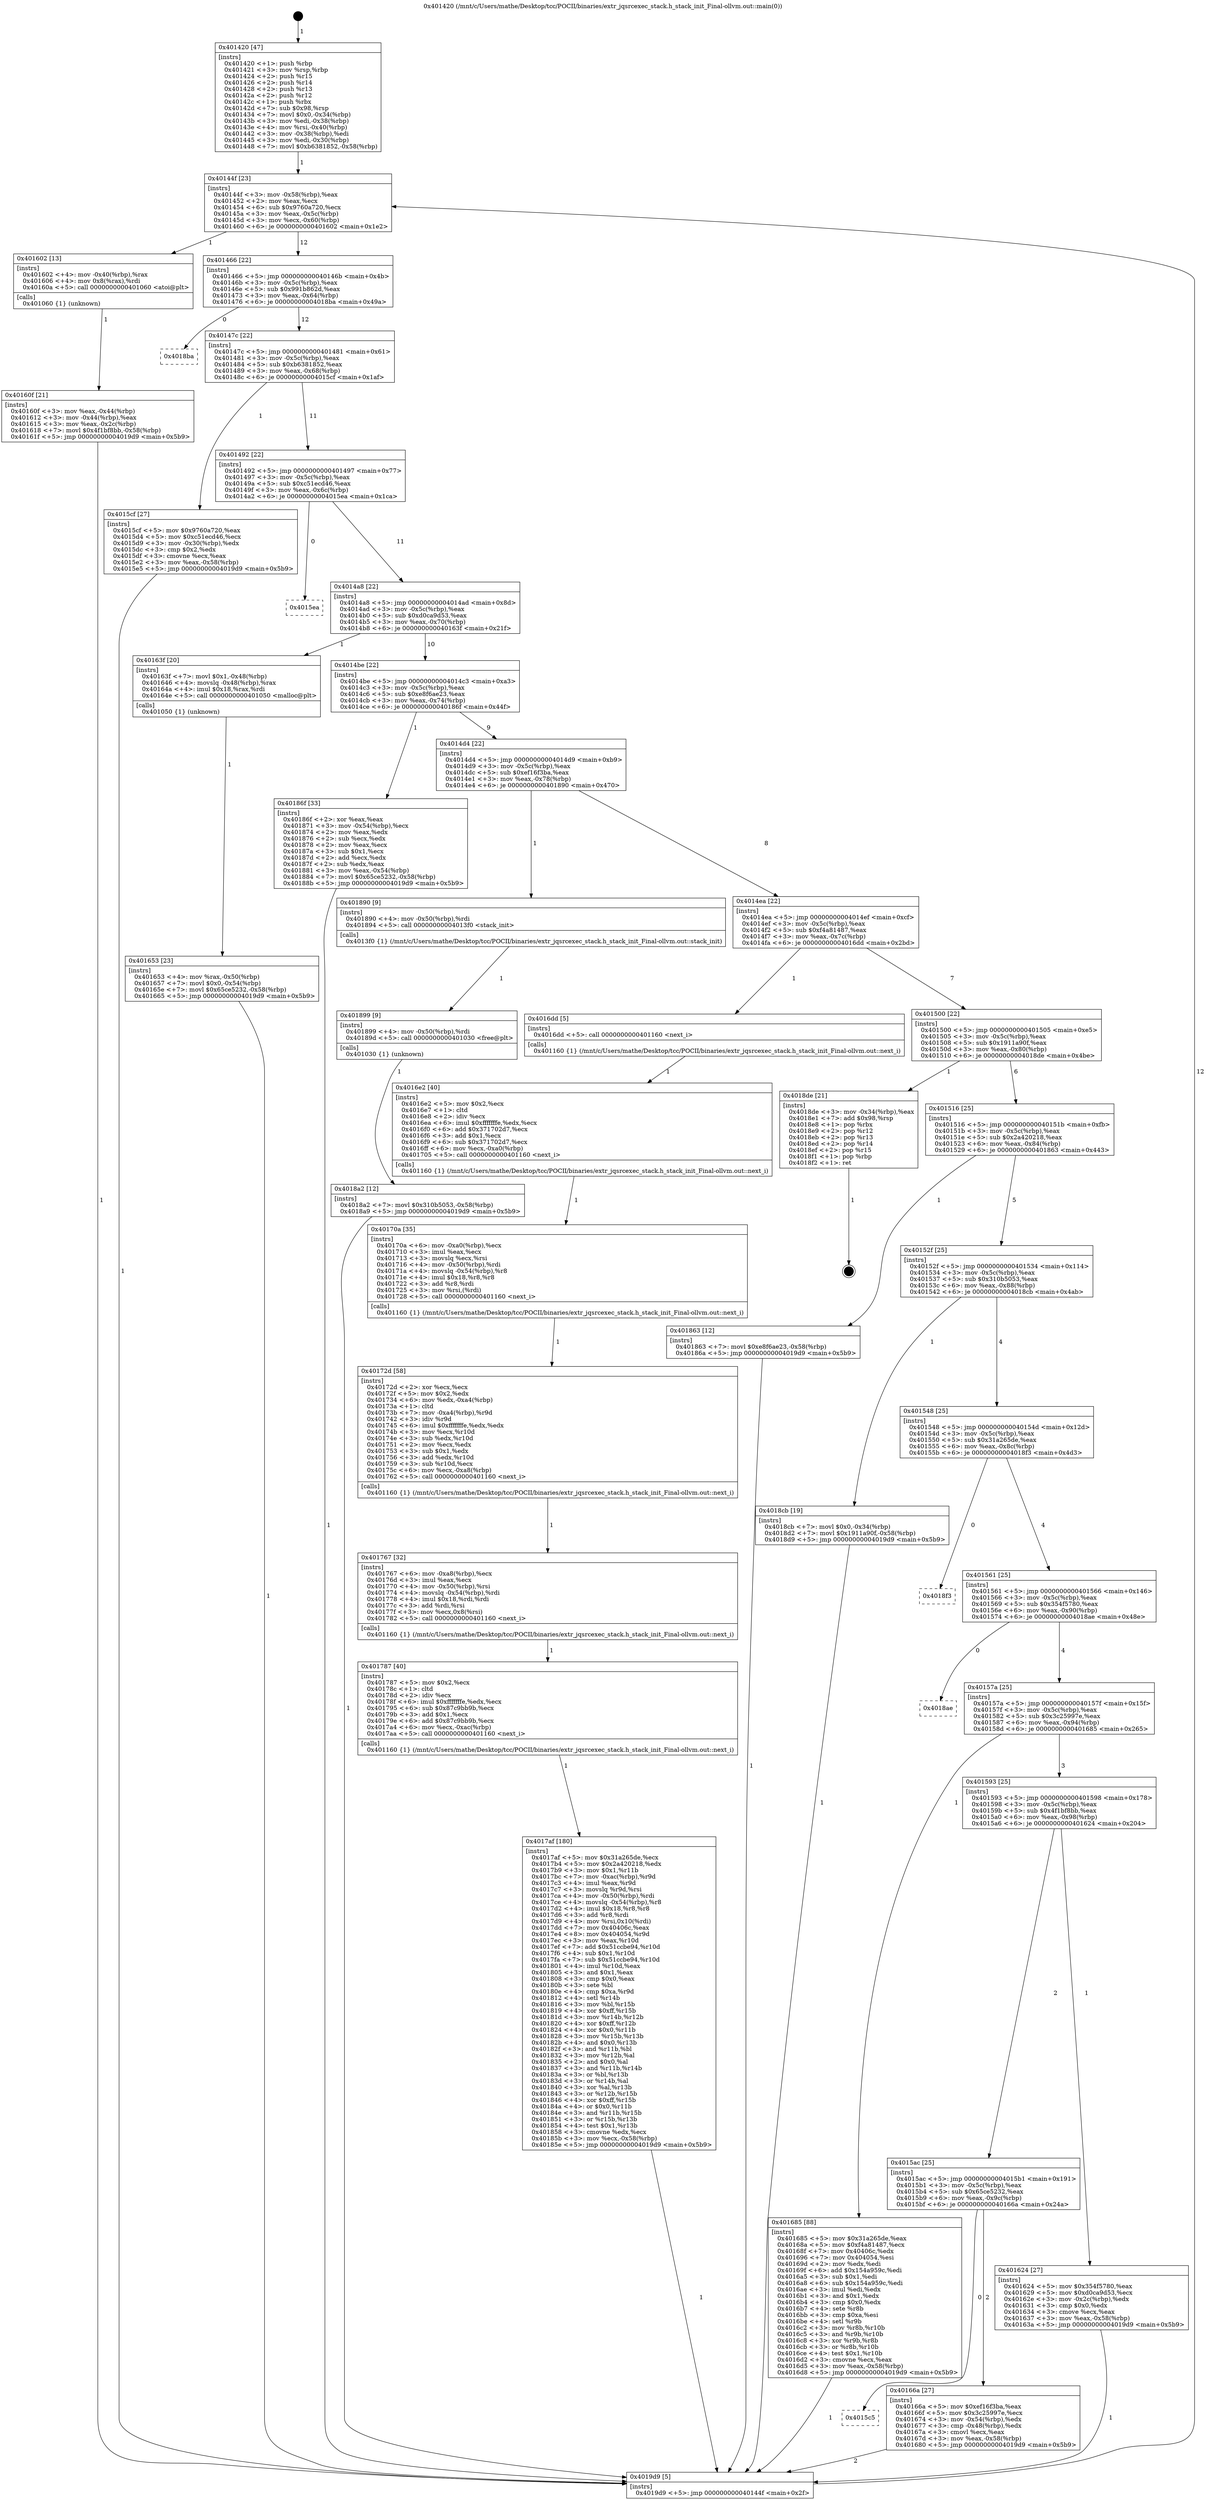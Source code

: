 digraph "0x401420" {
  label = "0x401420 (/mnt/c/Users/mathe/Desktop/tcc/POCII/binaries/extr_jqsrcexec_stack.h_stack_init_Final-ollvm.out::main(0))"
  labelloc = "t"
  node[shape=record]

  Entry [label="",width=0.3,height=0.3,shape=circle,fillcolor=black,style=filled]
  "0x40144f" [label="{
     0x40144f [23]\l
     | [instrs]\l
     &nbsp;&nbsp;0x40144f \<+3\>: mov -0x58(%rbp),%eax\l
     &nbsp;&nbsp;0x401452 \<+2\>: mov %eax,%ecx\l
     &nbsp;&nbsp;0x401454 \<+6\>: sub $0x9760a720,%ecx\l
     &nbsp;&nbsp;0x40145a \<+3\>: mov %eax,-0x5c(%rbp)\l
     &nbsp;&nbsp;0x40145d \<+3\>: mov %ecx,-0x60(%rbp)\l
     &nbsp;&nbsp;0x401460 \<+6\>: je 0000000000401602 \<main+0x1e2\>\l
  }"]
  "0x401602" [label="{
     0x401602 [13]\l
     | [instrs]\l
     &nbsp;&nbsp;0x401602 \<+4\>: mov -0x40(%rbp),%rax\l
     &nbsp;&nbsp;0x401606 \<+4\>: mov 0x8(%rax),%rdi\l
     &nbsp;&nbsp;0x40160a \<+5\>: call 0000000000401060 \<atoi@plt\>\l
     | [calls]\l
     &nbsp;&nbsp;0x401060 \{1\} (unknown)\l
  }"]
  "0x401466" [label="{
     0x401466 [22]\l
     | [instrs]\l
     &nbsp;&nbsp;0x401466 \<+5\>: jmp 000000000040146b \<main+0x4b\>\l
     &nbsp;&nbsp;0x40146b \<+3\>: mov -0x5c(%rbp),%eax\l
     &nbsp;&nbsp;0x40146e \<+5\>: sub $0x991b862d,%eax\l
     &nbsp;&nbsp;0x401473 \<+3\>: mov %eax,-0x64(%rbp)\l
     &nbsp;&nbsp;0x401476 \<+6\>: je 00000000004018ba \<main+0x49a\>\l
  }"]
  Exit [label="",width=0.3,height=0.3,shape=circle,fillcolor=black,style=filled,peripheries=2]
  "0x4018ba" [label="{
     0x4018ba\l
  }", style=dashed]
  "0x40147c" [label="{
     0x40147c [22]\l
     | [instrs]\l
     &nbsp;&nbsp;0x40147c \<+5\>: jmp 0000000000401481 \<main+0x61\>\l
     &nbsp;&nbsp;0x401481 \<+3\>: mov -0x5c(%rbp),%eax\l
     &nbsp;&nbsp;0x401484 \<+5\>: sub $0xb6381852,%eax\l
     &nbsp;&nbsp;0x401489 \<+3\>: mov %eax,-0x68(%rbp)\l
     &nbsp;&nbsp;0x40148c \<+6\>: je 00000000004015cf \<main+0x1af\>\l
  }"]
  "0x4018a2" [label="{
     0x4018a2 [12]\l
     | [instrs]\l
     &nbsp;&nbsp;0x4018a2 \<+7\>: movl $0x310b5053,-0x58(%rbp)\l
     &nbsp;&nbsp;0x4018a9 \<+5\>: jmp 00000000004019d9 \<main+0x5b9\>\l
  }"]
  "0x4015cf" [label="{
     0x4015cf [27]\l
     | [instrs]\l
     &nbsp;&nbsp;0x4015cf \<+5\>: mov $0x9760a720,%eax\l
     &nbsp;&nbsp;0x4015d4 \<+5\>: mov $0xc51ecd46,%ecx\l
     &nbsp;&nbsp;0x4015d9 \<+3\>: mov -0x30(%rbp),%edx\l
     &nbsp;&nbsp;0x4015dc \<+3\>: cmp $0x2,%edx\l
     &nbsp;&nbsp;0x4015df \<+3\>: cmovne %ecx,%eax\l
     &nbsp;&nbsp;0x4015e2 \<+3\>: mov %eax,-0x58(%rbp)\l
     &nbsp;&nbsp;0x4015e5 \<+5\>: jmp 00000000004019d9 \<main+0x5b9\>\l
  }"]
  "0x401492" [label="{
     0x401492 [22]\l
     | [instrs]\l
     &nbsp;&nbsp;0x401492 \<+5\>: jmp 0000000000401497 \<main+0x77\>\l
     &nbsp;&nbsp;0x401497 \<+3\>: mov -0x5c(%rbp),%eax\l
     &nbsp;&nbsp;0x40149a \<+5\>: sub $0xc51ecd46,%eax\l
     &nbsp;&nbsp;0x40149f \<+3\>: mov %eax,-0x6c(%rbp)\l
     &nbsp;&nbsp;0x4014a2 \<+6\>: je 00000000004015ea \<main+0x1ca\>\l
  }"]
  "0x4019d9" [label="{
     0x4019d9 [5]\l
     | [instrs]\l
     &nbsp;&nbsp;0x4019d9 \<+5\>: jmp 000000000040144f \<main+0x2f\>\l
  }"]
  "0x401420" [label="{
     0x401420 [47]\l
     | [instrs]\l
     &nbsp;&nbsp;0x401420 \<+1\>: push %rbp\l
     &nbsp;&nbsp;0x401421 \<+3\>: mov %rsp,%rbp\l
     &nbsp;&nbsp;0x401424 \<+2\>: push %r15\l
     &nbsp;&nbsp;0x401426 \<+2\>: push %r14\l
     &nbsp;&nbsp;0x401428 \<+2\>: push %r13\l
     &nbsp;&nbsp;0x40142a \<+2\>: push %r12\l
     &nbsp;&nbsp;0x40142c \<+1\>: push %rbx\l
     &nbsp;&nbsp;0x40142d \<+7\>: sub $0x98,%rsp\l
     &nbsp;&nbsp;0x401434 \<+7\>: movl $0x0,-0x34(%rbp)\l
     &nbsp;&nbsp;0x40143b \<+3\>: mov %edi,-0x38(%rbp)\l
     &nbsp;&nbsp;0x40143e \<+4\>: mov %rsi,-0x40(%rbp)\l
     &nbsp;&nbsp;0x401442 \<+3\>: mov -0x38(%rbp),%edi\l
     &nbsp;&nbsp;0x401445 \<+3\>: mov %edi,-0x30(%rbp)\l
     &nbsp;&nbsp;0x401448 \<+7\>: movl $0xb6381852,-0x58(%rbp)\l
  }"]
  "0x40160f" [label="{
     0x40160f [21]\l
     | [instrs]\l
     &nbsp;&nbsp;0x40160f \<+3\>: mov %eax,-0x44(%rbp)\l
     &nbsp;&nbsp;0x401612 \<+3\>: mov -0x44(%rbp),%eax\l
     &nbsp;&nbsp;0x401615 \<+3\>: mov %eax,-0x2c(%rbp)\l
     &nbsp;&nbsp;0x401618 \<+7\>: movl $0x4f1bf8bb,-0x58(%rbp)\l
     &nbsp;&nbsp;0x40161f \<+5\>: jmp 00000000004019d9 \<main+0x5b9\>\l
  }"]
  "0x401899" [label="{
     0x401899 [9]\l
     | [instrs]\l
     &nbsp;&nbsp;0x401899 \<+4\>: mov -0x50(%rbp),%rdi\l
     &nbsp;&nbsp;0x40189d \<+5\>: call 0000000000401030 \<free@plt\>\l
     | [calls]\l
     &nbsp;&nbsp;0x401030 \{1\} (unknown)\l
  }"]
  "0x4015ea" [label="{
     0x4015ea\l
  }", style=dashed]
  "0x4014a8" [label="{
     0x4014a8 [22]\l
     | [instrs]\l
     &nbsp;&nbsp;0x4014a8 \<+5\>: jmp 00000000004014ad \<main+0x8d\>\l
     &nbsp;&nbsp;0x4014ad \<+3\>: mov -0x5c(%rbp),%eax\l
     &nbsp;&nbsp;0x4014b0 \<+5\>: sub $0xd0ca9d53,%eax\l
     &nbsp;&nbsp;0x4014b5 \<+3\>: mov %eax,-0x70(%rbp)\l
     &nbsp;&nbsp;0x4014b8 \<+6\>: je 000000000040163f \<main+0x21f\>\l
  }"]
  "0x4017af" [label="{
     0x4017af [180]\l
     | [instrs]\l
     &nbsp;&nbsp;0x4017af \<+5\>: mov $0x31a265de,%ecx\l
     &nbsp;&nbsp;0x4017b4 \<+5\>: mov $0x2a420218,%edx\l
     &nbsp;&nbsp;0x4017b9 \<+3\>: mov $0x1,%r11b\l
     &nbsp;&nbsp;0x4017bc \<+7\>: mov -0xac(%rbp),%r9d\l
     &nbsp;&nbsp;0x4017c3 \<+4\>: imul %eax,%r9d\l
     &nbsp;&nbsp;0x4017c7 \<+3\>: movslq %r9d,%rsi\l
     &nbsp;&nbsp;0x4017ca \<+4\>: mov -0x50(%rbp),%rdi\l
     &nbsp;&nbsp;0x4017ce \<+4\>: movslq -0x54(%rbp),%r8\l
     &nbsp;&nbsp;0x4017d2 \<+4\>: imul $0x18,%r8,%r8\l
     &nbsp;&nbsp;0x4017d6 \<+3\>: add %r8,%rdi\l
     &nbsp;&nbsp;0x4017d9 \<+4\>: mov %rsi,0x10(%rdi)\l
     &nbsp;&nbsp;0x4017dd \<+7\>: mov 0x40406c,%eax\l
     &nbsp;&nbsp;0x4017e4 \<+8\>: mov 0x404054,%r9d\l
     &nbsp;&nbsp;0x4017ec \<+3\>: mov %eax,%r10d\l
     &nbsp;&nbsp;0x4017ef \<+7\>: add $0x51ccbe94,%r10d\l
     &nbsp;&nbsp;0x4017f6 \<+4\>: sub $0x1,%r10d\l
     &nbsp;&nbsp;0x4017fa \<+7\>: sub $0x51ccbe94,%r10d\l
     &nbsp;&nbsp;0x401801 \<+4\>: imul %r10d,%eax\l
     &nbsp;&nbsp;0x401805 \<+3\>: and $0x1,%eax\l
     &nbsp;&nbsp;0x401808 \<+3\>: cmp $0x0,%eax\l
     &nbsp;&nbsp;0x40180b \<+3\>: sete %bl\l
     &nbsp;&nbsp;0x40180e \<+4\>: cmp $0xa,%r9d\l
     &nbsp;&nbsp;0x401812 \<+4\>: setl %r14b\l
     &nbsp;&nbsp;0x401816 \<+3\>: mov %bl,%r15b\l
     &nbsp;&nbsp;0x401819 \<+4\>: xor $0xff,%r15b\l
     &nbsp;&nbsp;0x40181d \<+3\>: mov %r14b,%r12b\l
     &nbsp;&nbsp;0x401820 \<+4\>: xor $0xff,%r12b\l
     &nbsp;&nbsp;0x401824 \<+4\>: xor $0x0,%r11b\l
     &nbsp;&nbsp;0x401828 \<+3\>: mov %r15b,%r13b\l
     &nbsp;&nbsp;0x40182b \<+4\>: and $0x0,%r13b\l
     &nbsp;&nbsp;0x40182f \<+3\>: and %r11b,%bl\l
     &nbsp;&nbsp;0x401832 \<+3\>: mov %r12b,%al\l
     &nbsp;&nbsp;0x401835 \<+2\>: and $0x0,%al\l
     &nbsp;&nbsp;0x401837 \<+3\>: and %r11b,%r14b\l
     &nbsp;&nbsp;0x40183a \<+3\>: or %bl,%r13b\l
     &nbsp;&nbsp;0x40183d \<+3\>: or %r14b,%al\l
     &nbsp;&nbsp;0x401840 \<+3\>: xor %al,%r13b\l
     &nbsp;&nbsp;0x401843 \<+3\>: or %r12b,%r15b\l
     &nbsp;&nbsp;0x401846 \<+4\>: xor $0xff,%r15b\l
     &nbsp;&nbsp;0x40184a \<+4\>: or $0x0,%r11b\l
     &nbsp;&nbsp;0x40184e \<+3\>: and %r11b,%r15b\l
     &nbsp;&nbsp;0x401851 \<+3\>: or %r15b,%r13b\l
     &nbsp;&nbsp;0x401854 \<+4\>: test $0x1,%r13b\l
     &nbsp;&nbsp;0x401858 \<+3\>: cmovne %edx,%ecx\l
     &nbsp;&nbsp;0x40185b \<+3\>: mov %ecx,-0x58(%rbp)\l
     &nbsp;&nbsp;0x40185e \<+5\>: jmp 00000000004019d9 \<main+0x5b9\>\l
  }"]
  "0x40163f" [label="{
     0x40163f [20]\l
     | [instrs]\l
     &nbsp;&nbsp;0x40163f \<+7\>: movl $0x1,-0x48(%rbp)\l
     &nbsp;&nbsp;0x401646 \<+4\>: movslq -0x48(%rbp),%rax\l
     &nbsp;&nbsp;0x40164a \<+4\>: imul $0x18,%rax,%rdi\l
     &nbsp;&nbsp;0x40164e \<+5\>: call 0000000000401050 \<malloc@plt\>\l
     | [calls]\l
     &nbsp;&nbsp;0x401050 \{1\} (unknown)\l
  }"]
  "0x4014be" [label="{
     0x4014be [22]\l
     | [instrs]\l
     &nbsp;&nbsp;0x4014be \<+5\>: jmp 00000000004014c3 \<main+0xa3\>\l
     &nbsp;&nbsp;0x4014c3 \<+3\>: mov -0x5c(%rbp),%eax\l
     &nbsp;&nbsp;0x4014c6 \<+5\>: sub $0xe8f6ae23,%eax\l
     &nbsp;&nbsp;0x4014cb \<+3\>: mov %eax,-0x74(%rbp)\l
     &nbsp;&nbsp;0x4014ce \<+6\>: je 000000000040186f \<main+0x44f\>\l
  }"]
  "0x401787" [label="{
     0x401787 [40]\l
     | [instrs]\l
     &nbsp;&nbsp;0x401787 \<+5\>: mov $0x2,%ecx\l
     &nbsp;&nbsp;0x40178c \<+1\>: cltd\l
     &nbsp;&nbsp;0x40178d \<+2\>: idiv %ecx\l
     &nbsp;&nbsp;0x40178f \<+6\>: imul $0xfffffffe,%edx,%ecx\l
     &nbsp;&nbsp;0x401795 \<+6\>: sub $0x87c9bb9b,%ecx\l
     &nbsp;&nbsp;0x40179b \<+3\>: add $0x1,%ecx\l
     &nbsp;&nbsp;0x40179e \<+6\>: add $0x87c9bb9b,%ecx\l
     &nbsp;&nbsp;0x4017a4 \<+6\>: mov %ecx,-0xac(%rbp)\l
     &nbsp;&nbsp;0x4017aa \<+5\>: call 0000000000401160 \<next_i\>\l
     | [calls]\l
     &nbsp;&nbsp;0x401160 \{1\} (/mnt/c/Users/mathe/Desktop/tcc/POCII/binaries/extr_jqsrcexec_stack.h_stack_init_Final-ollvm.out::next_i)\l
  }"]
  "0x40186f" [label="{
     0x40186f [33]\l
     | [instrs]\l
     &nbsp;&nbsp;0x40186f \<+2\>: xor %eax,%eax\l
     &nbsp;&nbsp;0x401871 \<+3\>: mov -0x54(%rbp),%ecx\l
     &nbsp;&nbsp;0x401874 \<+2\>: mov %eax,%edx\l
     &nbsp;&nbsp;0x401876 \<+2\>: sub %ecx,%edx\l
     &nbsp;&nbsp;0x401878 \<+2\>: mov %eax,%ecx\l
     &nbsp;&nbsp;0x40187a \<+3\>: sub $0x1,%ecx\l
     &nbsp;&nbsp;0x40187d \<+2\>: add %ecx,%edx\l
     &nbsp;&nbsp;0x40187f \<+2\>: sub %edx,%eax\l
     &nbsp;&nbsp;0x401881 \<+3\>: mov %eax,-0x54(%rbp)\l
     &nbsp;&nbsp;0x401884 \<+7\>: movl $0x65ce5232,-0x58(%rbp)\l
     &nbsp;&nbsp;0x40188b \<+5\>: jmp 00000000004019d9 \<main+0x5b9\>\l
  }"]
  "0x4014d4" [label="{
     0x4014d4 [22]\l
     | [instrs]\l
     &nbsp;&nbsp;0x4014d4 \<+5\>: jmp 00000000004014d9 \<main+0xb9\>\l
     &nbsp;&nbsp;0x4014d9 \<+3\>: mov -0x5c(%rbp),%eax\l
     &nbsp;&nbsp;0x4014dc \<+5\>: sub $0xef16f3ba,%eax\l
     &nbsp;&nbsp;0x4014e1 \<+3\>: mov %eax,-0x78(%rbp)\l
     &nbsp;&nbsp;0x4014e4 \<+6\>: je 0000000000401890 \<main+0x470\>\l
  }"]
  "0x401767" [label="{
     0x401767 [32]\l
     | [instrs]\l
     &nbsp;&nbsp;0x401767 \<+6\>: mov -0xa8(%rbp),%ecx\l
     &nbsp;&nbsp;0x40176d \<+3\>: imul %eax,%ecx\l
     &nbsp;&nbsp;0x401770 \<+4\>: mov -0x50(%rbp),%rsi\l
     &nbsp;&nbsp;0x401774 \<+4\>: movslq -0x54(%rbp),%rdi\l
     &nbsp;&nbsp;0x401778 \<+4\>: imul $0x18,%rdi,%rdi\l
     &nbsp;&nbsp;0x40177c \<+3\>: add %rdi,%rsi\l
     &nbsp;&nbsp;0x40177f \<+3\>: mov %ecx,0x8(%rsi)\l
     &nbsp;&nbsp;0x401782 \<+5\>: call 0000000000401160 \<next_i\>\l
     | [calls]\l
     &nbsp;&nbsp;0x401160 \{1\} (/mnt/c/Users/mathe/Desktop/tcc/POCII/binaries/extr_jqsrcexec_stack.h_stack_init_Final-ollvm.out::next_i)\l
  }"]
  "0x401890" [label="{
     0x401890 [9]\l
     | [instrs]\l
     &nbsp;&nbsp;0x401890 \<+4\>: mov -0x50(%rbp),%rdi\l
     &nbsp;&nbsp;0x401894 \<+5\>: call 00000000004013f0 \<stack_init\>\l
     | [calls]\l
     &nbsp;&nbsp;0x4013f0 \{1\} (/mnt/c/Users/mathe/Desktop/tcc/POCII/binaries/extr_jqsrcexec_stack.h_stack_init_Final-ollvm.out::stack_init)\l
  }"]
  "0x4014ea" [label="{
     0x4014ea [22]\l
     | [instrs]\l
     &nbsp;&nbsp;0x4014ea \<+5\>: jmp 00000000004014ef \<main+0xcf\>\l
     &nbsp;&nbsp;0x4014ef \<+3\>: mov -0x5c(%rbp),%eax\l
     &nbsp;&nbsp;0x4014f2 \<+5\>: sub $0xf4a81487,%eax\l
     &nbsp;&nbsp;0x4014f7 \<+3\>: mov %eax,-0x7c(%rbp)\l
     &nbsp;&nbsp;0x4014fa \<+6\>: je 00000000004016dd \<main+0x2bd\>\l
  }"]
  "0x40172d" [label="{
     0x40172d [58]\l
     | [instrs]\l
     &nbsp;&nbsp;0x40172d \<+2\>: xor %ecx,%ecx\l
     &nbsp;&nbsp;0x40172f \<+5\>: mov $0x2,%edx\l
     &nbsp;&nbsp;0x401734 \<+6\>: mov %edx,-0xa4(%rbp)\l
     &nbsp;&nbsp;0x40173a \<+1\>: cltd\l
     &nbsp;&nbsp;0x40173b \<+7\>: mov -0xa4(%rbp),%r9d\l
     &nbsp;&nbsp;0x401742 \<+3\>: idiv %r9d\l
     &nbsp;&nbsp;0x401745 \<+6\>: imul $0xfffffffe,%edx,%edx\l
     &nbsp;&nbsp;0x40174b \<+3\>: mov %ecx,%r10d\l
     &nbsp;&nbsp;0x40174e \<+3\>: sub %edx,%r10d\l
     &nbsp;&nbsp;0x401751 \<+2\>: mov %ecx,%edx\l
     &nbsp;&nbsp;0x401753 \<+3\>: sub $0x1,%edx\l
     &nbsp;&nbsp;0x401756 \<+3\>: add %edx,%r10d\l
     &nbsp;&nbsp;0x401759 \<+3\>: sub %r10d,%ecx\l
     &nbsp;&nbsp;0x40175c \<+6\>: mov %ecx,-0xa8(%rbp)\l
     &nbsp;&nbsp;0x401762 \<+5\>: call 0000000000401160 \<next_i\>\l
     | [calls]\l
     &nbsp;&nbsp;0x401160 \{1\} (/mnt/c/Users/mathe/Desktop/tcc/POCII/binaries/extr_jqsrcexec_stack.h_stack_init_Final-ollvm.out::next_i)\l
  }"]
  "0x4016dd" [label="{
     0x4016dd [5]\l
     | [instrs]\l
     &nbsp;&nbsp;0x4016dd \<+5\>: call 0000000000401160 \<next_i\>\l
     | [calls]\l
     &nbsp;&nbsp;0x401160 \{1\} (/mnt/c/Users/mathe/Desktop/tcc/POCII/binaries/extr_jqsrcexec_stack.h_stack_init_Final-ollvm.out::next_i)\l
  }"]
  "0x401500" [label="{
     0x401500 [22]\l
     | [instrs]\l
     &nbsp;&nbsp;0x401500 \<+5\>: jmp 0000000000401505 \<main+0xe5\>\l
     &nbsp;&nbsp;0x401505 \<+3\>: mov -0x5c(%rbp),%eax\l
     &nbsp;&nbsp;0x401508 \<+5\>: sub $0x1911a90f,%eax\l
     &nbsp;&nbsp;0x40150d \<+3\>: mov %eax,-0x80(%rbp)\l
     &nbsp;&nbsp;0x401510 \<+6\>: je 00000000004018de \<main+0x4be\>\l
  }"]
  "0x40170a" [label="{
     0x40170a [35]\l
     | [instrs]\l
     &nbsp;&nbsp;0x40170a \<+6\>: mov -0xa0(%rbp),%ecx\l
     &nbsp;&nbsp;0x401710 \<+3\>: imul %eax,%ecx\l
     &nbsp;&nbsp;0x401713 \<+3\>: movslq %ecx,%rsi\l
     &nbsp;&nbsp;0x401716 \<+4\>: mov -0x50(%rbp),%rdi\l
     &nbsp;&nbsp;0x40171a \<+4\>: movslq -0x54(%rbp),%r8\l
     &nbsp;&nbsp;0x40171e \<+4\>: imul $0x18,%r8,%r8\l
     &nbsp;&nbsp;0x401722 \<+3\>: add %r8,%rdi\l
     &nbsp;&nbsp;0x401725 \<+3\>: mov %rsi,(%rdi)\l
     &nbsp;&nbsp;0x401728 \<+5\>: call 0000000000401160 \<next_i\>\l
     | [calls]\l
     &nbsp;&nbsp;0x401160 \{1\} (/mnt/c/Users/mathe/Desktop/tcc/POCII/binaries/extr_jqsrcexec_stack.h_stack_init_Final-ollvm.out::next_i)\l
  }"]
  "0x4018de" [label="{
     0x4018de [21]\l
     | [instrs]\l
     &nbsp;&nbsp;0x4018de \<+3\>: mov -0x34(%rbp),%eax\l
     &nbsp;&nbsp;0x4018e1 \<+7\>: add $0x98,%rsp\l
     &nbsp;&nbsp;0x4018e8 \<+1\>: pop %rbx\l
     &nbsp;&nbsp;0x4018e9 \<+2\>: pop %r12\l
     &nbsp;&nbsp;0x4018eb \<+2\>: pop %r13\l
     &nbsp;&nbsp;0x4018ed \<+2\>: pop %r14\l
     &nbsp;&nbsp;0x4018ef \<+2\>: pop %r15\l
     &nbsp;&nbsp;0x4018f1 \<+1\>: pop %rbp\l
     &nbsp;&nbsp;0x4018f2 \<+1\>: ret\l
  }"]
  "0x401516" [label="{
     0x401516 [25]\l
     | [instrs]\l
     &nbsp;&nbsp;0x401516 \<+5\>: jmp 000000000040151b \<main+0xfb\>\l
     &nbsp;&nbsp;0x40151b \<+3\>: mov -0x5c(%rbp),%eax\l
     &nbsp;&nbsp;0x40151e \<+5\>: sub $0x2a420218,%eax\l
     &nbsp;&nbsp;0x401523 \<+6\>: mov %eax,-0x84(%rbp)\l
     &nbsp;&nbsp;0x401529 \<+6\>: je 0000000000401863 \<main+0x443\>\l
  }"]
  "0x4016e2" [label="{
     0x4016e2 [40]\l
     | [instrs]\l
     &nbsp;&nbsp;0x4016e2 \<+5\>: mov $0x2,%ecx\l
     &nbsp;&nbsp;0x4016e7 \<+1\>: cltd\l
     &nbsp;&nbsp;0x4016e8 \<+2\>: idiv %ecx\l
     &nbsp;&nbsp;0x4016ea \<+6\>: imul $0xfffffffe,%edx,%ecx\l
     &nbsp;&nbsp;0x4016f0 \<+6\>: add $0x371702d7,%ecx\l
     &nbsp;&nbsp;0x4016f6 \<+3\>: add $0x1,%ecx\l
     &nbsp;&nbsp;0x4016f9 \<+6\>: sub $0x371702d7,%ecx\l
     &nbsp;&nbsp;0x4016ff \<+6\>: mov %ecx,-0xa0(%rbp)\l
     &nbsp;&nbsp;0x401705 \<+5\>: call 0000000000401160 \<next_i\>\l
     | [calls]\l
     &nbsp;&nbsp;0x401160 \{1\} (/mnt/c/Users/mathe/Desktop/tcc/POCII/binaries/extr_jqsrcexec_stack.h_stack_init_Final-ollvm.out::next_i)\l
  }"]
  "0x401863" [label="{
     0x401863 [12]\l
     | [instrs]\l
     &nbsp;&nbsp;0x401863 \<+7\>: movl $0xe8f6ae23,-0x58(%rbp)\l
     &nbsp;&nbsp;0x40186a \<+5\>: jmp 00000000004019d9 \<main+0x5b9\>\l
  }"]
  "0x40152f" [label="{
     0x40152f [25]\l
     | [instrs]\l
     &nbsp;&nbsp;0x40152f \<+5\>: jmp 0000000000401534 \<main+0x114\>\l
     &nbsp;&nbsp;0x401534 \<+3\>: mov -0x5c(%rbp),%eax\l
     &nbsp;&nbsp;0x401537 \<+5\>: sub $0x310b5053,%eax\l
     &nbsp;&nbsp;0x40153c \<+6\>: mov %eax,-0x88(%rbp)\l
     &nbsp;&nbsp;0x401542 \<+6\>: je 00000000004018cb \<main+0x4ab\>\l
  }"]
  "0x4015c5" [label="{
     0x4015c5\l
  }", style=dashed]
  "0x4018cb" [label="{
     0x4018cb [19]\l
     | [instrs]\l
     &nbsp;&nbsp;0x4018cb \<+7\>: movl $0x0,-0x34(%rbp)\l
     &nbsp;&nbsp;0x4018d2 \<+7\>: movl $0x1911a90f,-0x58(%rbp)\l
     &nbsp;&nbsp;0x4018d9 \<+5\>: jmp 00000000004019d9 \<main+0x5b9\>\l
  }"]
  "0x401548" [label="{
     0x401548 [25]\l
     | [instrs]\l
     &nbsp;&nbsp;0x401548 \<+5\>: jmp 000000000040154d \<main+0x12d\>\l
     &nbsp;&nbsp;0x40154d \<+3\>: mov -0x5c(%rbp),%eax\l
     &nbsp;&nbsp;0x401550 \<+5\>: sub $0x31a265de,%eax\l
     &nbsp;&nbsp;0x401555 \<+6\>: mov %eax,-0x8c(%rbp)\l
     &nbsp;&nbsp;0x40155b \<+6\>: je 00000000004018f3 \<main+0x4d3\>\l
  }"]
  "0x40166a" [label="{
     0x40166a [27]\l
     | [instrs]\l
     &nbsp;&nbsp;0x40166a \<+5\>: mov $0xef16f3ba,%eax\l
     &nbsp;&nbsp;0x40166f \<+5\>: mov $0x3c25997e,%ecx\l
     &nbsp;&nbsp;0x401674 \<+3\>: mov -0x54(%rbp),%edx\l
     &nbsp;&nbsp;0x401677 \<+3\>: cmp -0x48(%rbp),%edx\l
     &nbsp;&nbsp;0x40167a \<+3\>: cmovl %ecx,%eax\l
     &nbsp;&nbsp;0x40167d \<+3\>: mov %eax,-0x58(%rbp)\l
     &nbsp;&nbsp;0x401680 \<+5\>: jmp 00000000004019d9 \<main+0x5b9\>\l
  }"]
  "0x4018f3" [label="{
     0x4018f3\l
  }", style=dashed]
  "0x401561" [label="{
     0x401561 [25]\l
     | [instrs]\l
     &nbsp;&nbsp;0x401561 \<+5\>: jmp 0000000000401566 \<main+0x146\>\l
     &nbsp;&nbsp;0x401566 \<+3\>: mov -0x5c(%rbp),%eax\l
     &nbsp;&nbsp;0x401569 \<+5\>: sub $0x354f5780,%eax\l
     &nbsp;&nbsp;0x40156e \<+6\>: mov %eax,-0x90(%rbp)\l
     &nbsp;&nbsp;0x401574 \<+6\>: je 00000000004018ae \<main+0x48e\>\l
  }"]
  "0x401653" [label="{
     0x401653 [23]\l
     | [instrs]\l
     &nbsp;&nbsp;0x401653 \<+4\>: mov %rax,-0x50(%rbp)\l
     &nbsp;&nbsp;0x401657 \<+7\>: movl $0x0,-0x54(%rbp)\l
     &nbsp;&nbsp;0x40165e \<+7\>: movl $0x65ce5232,-0x58(%rbp)\l
     &nbsp;&nbsp;0x401665 \<+5\>: jmp 00000000004019d9 \<main+0x5b9\>\l
  }"]
  "0x4018ae" [label="{
     0x4018ae\l
  }", style=dashed]
  "0x40157a" [label="{
     0x40157a [25]\l
     | [instrs]\l
     &nbsp;&nbsp;0x40157a \<+5\>: jmp 000000000040157f \<main+0x15f\>\l
     &nbsp;&nbsp;0x40157f \<+3\>: mov -0x5c(%rbp),%eax\l
     &nbsp;&nbsp;0x401582 \<+5\>: sub $0x3c25997e,%eax\l
     &nbsp;&nbsp;0x401587 \<+6\>: mov %eax,-0x94(%rbp)\l
     &nbsp;&nbsp;0x40158d \<+6\>: je 0000000000401685 \<main+0x265\>\l
  }"]
  "0x4015ac" [label="{
     0x4015ac [25]\l
     | [instrs]\l
     &nbsp;&nbsp;0x4015ac \<+5\>: jmp 00000000004015b1 \<main+0x191\>\l
     &nbsp;&nbsp;0x4015b1 \<+3\>: mov -0x5c(%rbp),%eax\l
     &nbsp;&nbsp;0x4015b4 \<+5\>: sub $0x65ce5232,%eax\l
     &nbsp;&nbsp;0x4015b9 \<+6\>: mov %eax,-0x9c(%rbp)\l
     &nbsp;&nbsp;0x4015bf \<+6\>: je 000000000040166a \<main+0x24a\>\l
  }"]
  "0x401685" [label="{
     0x401685 [88]\l
     | [instrs]\l
     &nbsp;&nbsp;0x401685 \<+5\>: mov $0x31a265de,%eax\l
     &nbsp;&nbsp;0x40168a \<+5\>: mov $0xf4a81487,%ecx\l
     &nbsp;&nbsp;0x40168f \<+7\>: mov 0x40406c,%edx\l
     &nbsp;&nbsp;0x401696 \<+7\>: mov 0x404054,%esi\l
     &nbsp;&nbsp;0x40169d \<+2\>: mov %edx,%edi\l
     &nbsp;&nbsp;0x40169f \<+6\>: add $0x154a959c,%edi\l
     &nbsp;&nbsp;0x4016a5 \<+3\>: sub $0x1,%edi\l
     &nbsp;&nbsp;0x4016a8 \<+6\>: sub $0x154a959c,%edi\l
     &nbsp;&nbsp;0x4016ae \<+3\>: imul %edi,%edx\l
     &nbsp;&nbsp;0x4016b1 \<+3\>: and $0x1,%edx\l
     &nbsp;&nbsp;0x4016b4 \<+3\>: cmp $0x0,%edx\l
     &nbsp;&nbsp;0x4016b7 \<+4\>: sete %r8b\l
     &nbsp;&nbsp;0x4016bb \<+3\>: cmp $0xa,%esi\l
     &nbsp;&nbsp;0x4016be \<+4\>: setl %r9b\l
     &nbsp;&nbsp;0x4016c2 \<+3\>: mov %r8b,%r10b\l
     &nbsp;&nbsp;0x4016c5 \<+3\>: and %r9b,%r10b\l
     &nbsp;&nbsp;0x4016c8 \<+3\>: xor %r9b,%r8b\l
     &nbsp;&nbsp;0x4016cb \<+3\>: or %r8b,%r10b\l
     &nbsp;&nbsp;0x4016ce \<+4\>: test $0x1,%r10b\l
     &nbsp;&nbsp;0x4016d2 \<+3\>: cmovne %ecx,%eax\l
     &nbsp;&nbsp;0x4016d5 \<+3\>: mov %eax,-0x58(%rbp)\l
     &nbsp;&nbsp;0x4016d8 \<+5\>: jmp 00000000004019d9 \<main+0x5b9\>\l
  }"]
  "0x401593" [label="{
     0x401593 [25]\l
     | [instrs]\l
     &nbsp;&nbsp;0x401593 \<+5\>: jmp 0000000000401598 \<main+0x178\>\l
     &nbsp;&nbsp;0x401598 \<+3\>: mov -0x5c(%rbp),%eax\l
     &nbsp;&nbsp;0x40159b \<+5\>: sub $0x4f1bf8bb,%eax\l
     &nbsp;&nbsp;0x4015a0 \<+6\>: mov %eax,-0x98(%rbp)\l
     &nbsp;&nbsp;0x4015a6 \<+6\>: je 0000000000401624 \<main+0x204\>\l
  }"]
  "0x401624" [label="{
     0x401624 [27]\l
     | [instrs]\l
     &nbsp;&nbsp;0x401624 \<+5\>: mov $0x354f5780,%eax\l
     &nbsp;&nbsp;0x401629 \<+5\>: mov $0xd0ca9d53,%ecx\l
     &nbsp;&nbsp;0x40162e \<+3\>: mov -0x2c(%rbp),%edx\l
     &nbsp;&nbsp;0x401631 \<+3\>: cmp $0x0,%edx\l
     &nbsp;&nbsp;0x401634 \<+3\>: cmove %ecx,%eax\l
     &nbsp;&nbsp;0x401637 \<+3\>: mov %eax,-0x58(%rbp)\l
     &nbsp;&nbsp;0x40163a \<+5\>: jmp 00000000004019d9 \<main+0x5b9\>\l
  }"]
  Entry -> "0x401420" [label=" 1"]
  "0x40144f" -> "0x401602" [label=" 1"]
  "0x40144f" -> "0x401466" [label=" 12"]
  "0x4018de" -> Exit [label=" 1"]
  "0x401466" -> "0x4018ba" [label=" 0"]
  "0x401466" -> "0x40147c" [label=" 12"]
  "0x4018cb" -> "0x4019d9" [label=" 1"]
  "0x40147c" -> "0x4015cf" [label=" 1"]
  "0x40147c" -> "0x401492" [label=" 11"]
  "0x4015cf" -> "0x4019d9" [label=" 1"]
  "0x401420" -> "0x40144f" [label=" 1"]
  "0x4019d9" -> "0x40144f" [label=" 12"]
  "0x401602" -> "0x40160f" [label=" 1"]
  "0x40160f" -> "0x4019d9" [label=" 1"]
  "0x4018a2" -> "0x4019d9" [label=" 1"]
  "0x401492" -> "0x4015ea" [label=" 0"]
  "0x401492" -> "0x4014a8" [label=" 11"]
  "0x401899" -> "0x4018a2" [label=" 1"]
  "0x4014a8" -> "0x40163f" [label=" 1"]
  "0x4014a8" -> "0x4014be" [label=" 10"]
  "0x401890" -> "0x401899" [label=" 1"]
  "0x4014be" -> "0x40186f" [label=" 1"]
  "0x4014be" -> "0x4014d4" [label=" 9"]
  "0x40186f" -> "0x4019d9" [label=" 1"]
  "0x4014d4" -> "0x401890" [label=" 1"]
  "0x4014d4" -> "0x4014ea" [label=" 8"]
  "0x401863" -> "0x4019d9" [label=" 1"]
  "0x4014ea" -> "0x4016dd" [label=" 1"]
  "0x4014ea" -> "0x401500" [label=" 7"]
  "0x4017af" -> "0x4019d9" [label=" 1"]
  "0x401500" -> "0x4018de" [label=" 1"]
  "0x401500" -> "0x401516" [label=" 6"]
  "0x401787" -> "0x4017af" [label=" 1"]
  "0x401516" -> "0x401863" [label=" 1"]
  "0x401516" -> "0x40152f" [label=" 5"]
  "0x401767" -> "0x401787" [label=" 1"]
  "0x40152f" -> "0x4018cb" [label=" 1"]
  "0x40152f" -> "0x401548" [label=" 4"]
  "0x40172d" -> "0x401767" [label=" 1"]
  "0x401548" -> "0x4018f3" [label=" 0"]
  "0x401548" -> "0x401561" [label=" 4"]
  "0x40170a" -> "0x40172d" [label=" 1"]
  "0x401561" -> "0x4018ae" [label=" 0"]
  "0x401561" -> "0x40157a" [label=" 4"]
  "0x4016dd" -> "0x4016e2" [label=" 1"]
  "0x40157a" -> "0x401685" [label=" 1"]
  "0x40157a" -> "0x401593" [label=" 3"]
  "0x401685" -> "0x4019d9" [label=" 1"]
  "0x401593" -> "0x401624" [label=" 1"]
  "0x401593" -> "0x4015ac" [label=" 2"]
  "0x401624" -> "0x4019d9" [label=" 1"]
  "0x40163f" -> "0x401653" [label=" 1"]
  "0x401653" -> "0x4019d9" [label=" 1"]
  "0x4016e2" -> "0x40170a" [label=" 1"]
  "0x4015ac" -> "0x40166a" [label=" 2"]
  "0x4015ac" -> "0x4015c5" [label=" 0"]
  "0x40166a" -> "0x4019d9" [label=" 2"]
}
